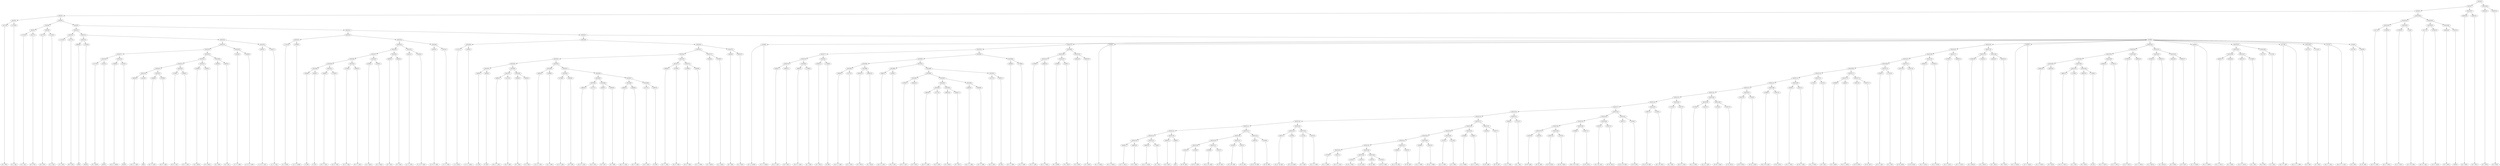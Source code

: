 digraph sample{
"L4127(0)"->"[D  E  F](0)"
"L-1310(0)"->"[F  G  A](0)"
"L5619(4)"->"L4127(0)"
"L5619(4)"->"L-1310(0)"
"L-1310(1)"->"[F  G  A](1)"
"L4127(1)"->"[D  E  F](1)"
"L5619(7)"->"L-1310(1)"
"L5619(7)"->"L4127(1)"
"L4127(2)"->"[D  E  F](2)"
"L-1310(2)"->"[F  G  A](2)"
"L5619(8)"->"L4127(2)"
"L5619(8)"->"L-1310(2)"
"L5619(6)"->"L5619(7)"
"L5619(6)"->"L5619(8)"
"L-1310(3)"->"[F  G  A](3)"
"L4127(3)"->"[D  E  F](3)"
"L5619(11)"->"L-1310(3)"
"L5619(11)"->"L4127(3)"
"L4806(0)"->"[D](0)"
"L3335(0)"->"[rest](0)"
"L5619(13)"->"L4806(0)"
"L5619(13)"->"L3335(0)"
"L1577(0)"->"[D  F  Ais](0)"
"L3335(1)"->"[rest](1)"
"L5619(18)"->"L1577(0)"
"L5619(18)"->"L3335(1)"
"L1866(0)"->"[D  E  G  Ais](0)"
"L3335(2)"->"[rest](2)"
"L5619(19)"->"L1866(0)"
"L5619(19)"->"L3335(2)"
"L5619(17)"->"L5619(18)"
"L5619(17)"->"L5619(19)"
"L4893(0)"->"[Cis  E  G  A](0)"
"L4416(0)"->"[A](0)"
"L5619(24)"->"L4893(0)"
"L5619(24)"->"L4416(0)"
"L4648(0)"->"[D  F  G  A](0)"
"L2789(0)"->"[D  E  F  A](0)"
"L5619(25)"->"L4648(0)"
"L5619(25)"->"L2789(0)"
"L5619(23)"->"L5619(24)"
"L5619(23)"->"L5619(25)"
"L2789(1)"->"[D  E  F  A](1)"
"L4648(1)"->"[D  F  G  A](1)"
"L5619(26)"->"L2789(1)"
"L5619(26)"->"L4648(1)"
"L5619(22)"->"L5619(23)"
"L5619(22)"->"L5619(26)"
"L2569(0)"->"[D  G  Ais](0)"
"L2569(1)"->"[D  G  Ais](1)"
"L5619(27)"->"L2569(0)"
"L5619(27)"->"L2569(1)"
"L5619(21)"->"L5619(22)"
"L5619(21)"->"L5619(27)"
"L4004(0)"->"[D  F  A](0)"
"L4004(1)"->"[D  F  A](1)"
"L5619(28)"->"L4004(0)"
"L5619(28)"->"L4004(1)"
"L5619(20)"->"L5619(21)"
"L5619(20)"->"L5619(28)"
"L5619(16)"->"L5619(17)"
"L5619(16)"->"L5619(20)"
"L3441(0)"->"[C  F  G  A](0)"
"L4294(0)"->"[C  D  E  F  A](0)"
"L5619(29)"->"L3441(0)"
"L5619(29)"->"L4294(0)"
"L5619(15)"->"L5619(16)"
"L5619(15)"->"L5619(29)"
"L4294(1)"->"[C  D  E  F  A](1)"
"L3441(1)"->"[C  F  G  A](1)"
"L5619(30)"->"L4294(1)"
"L5619(30)"->"L3441(1)"
"L5619(14)"->"L5619(15)"
"L5619(14)"->"L5619(30)"
"L5619(12)"->"L5619(13)"
"L5619(12)"->"L5619(14)"
"L5619(10)"->"L5619(11)"
"L5619(10)"->"L5619(12)"
"L-1421(0)"->"[C  E  Ais](0)"
"L1959(0)"->"[C  E  G  Ais](0)"
"L5619(33)"->"L-1421(0)"
"L5619(33)"->"L1959(0)"
"L4049(0)"->"[F  A](0)"
"L4049(1)"->"[F  A](1)"
"L5619(40)"->"L4049(0)"
"L5619(40)"->"L4049(1)"
"L4648(2)"->"[D  F  G  A](2)"
"L2789(2)"->"[D  E  F  A](2)"
"L5619(41)"->"L4648(2)"
"L5619(41)"->"L2789(2)"
"L5619(39)"->"L5619(40)"
"L5619(39)"->"L5619(41)"
"L2789(3)"->"[D  E  F  A](3)"
"L4648(3)"->"[D  F  G  A](3)"
"L5619(42)"->"L2789(3)"
"L5619(42)"->"L4648(3)"
"L5619(38)"->"L5619(39)"
"L5619(38)"->"L5619(42)"
"L2569(2)"->"[D  G  Ais](2)"
"L2569(3)"->"[D  G  Ais](3)"
"L5619(43)"->"L2569(2)"
"L5619(43)"->"L2569(3)"
"L5619(37)"->"L5619(38)"
"L5619(37)"->"L5619(43)"
"L4004(2)"->"[D  F  A](2)"
"L4004(3)"->"[D  F  A](3)"
"L5619(44)"->"L4004(2)"
"L5619(44)"->"L4004(3)"
"L5619(36)"->"L5619(37)"
"L5619(36)"->"L5619(44)"
"L3441(2)"->"[C  F  G  A](2)"
"L4294(2)"->"[C  D  E  F  A](2)"
"L5619(45)"->"L3441(2)"
"L5619(45)"->"L4294(2)"
"L5619(35)"->"L5619(36)"
"L5619(35)"->"L5619(45)"
"L4294(3)"->"[C  D  E  F  A](3)"
"L3441(3)"->"[C  F  G  A](3)"
"L5619(46)"->"L4294(3)"
"L5619(46)"->"L3441(3)"
"L5619(34)"->"L5619(35)"
"L5619(34)"->"L5619(46)"
"L5619(32)"->"L5619(33)"
"L5619(32)"->"L5619(34)"
"L-1421(1)"->"[C  E  Ais](1)"
"L1959(1)"->"[C  E  G  Ais](1)"
"L5619(49)"->"L-1421(1)"
"L5619(49)"->"L1959(1)"
"L4049(2)"->"[F  A](2)"
"L4049(3)"->"[F  A](3)"
"L5619(55)"->"L4049(2)"
"L5619(55)"->"L4049(3)"
"L4893(1)"->"[Cis  E  G  A](1)"
"L2137(0)"->"[Cis  E  A](0)"
"L5619(57)"->"L4893(1)"
"L5619(57)"->"L2137(0)"
"L4004(4)"->"[D  F  A](4)"
"L4004(5)"->"[D  F  A](5)"
"L5619(58)"->"L4004(4)"
"L5619(58)"->"L4004(5)"
"L5619(56)"->"L5619(57)"
"L5619(56)"->"L5619(58)"
"L5619(54)"->"L5619(55)"
"L5619(54)"->"L5619(56)"
"L4893(2)"->"[Cis  E  G  A](2)"
"L1499(0)"->"[Cis  G  A](0)"
"L5619(60)"->"L4893(2)"
"L5619(60)"->"L1499(0)"
"L2789(4)"->"[D  E  F  A](4)"
"L4004(6)"->"[D  F  A](6)"
"L5619(62)"->"L2789(4)"
"L5619(62)"->"L4004(6)"
"L4893(3)"->"[Cis  E  G  A](3)"
"L2137(1)"->"[Cis  E  A](1)"
"L5619(65)"->"L4893(3)"
"L5619(65)"->"L2137(1)"
"L4004(7)"->"[D  F  A](7)"
"L4004(8)"->"[D  F  A](8)"
"L5619(66)"->"L4004(7)"
"L5619(66)"->"L4004(8)"
"L5619(64)"->"L5619(65)"
"L5619(64)"->"L5619(66)"
"L4893(4)"->"[Cis  E  G  A](4)"
"L4648(4)"->"[D  F  G  A](4)"
"L5619(68)"->"L4893(4)"
"L5619(68)"->"L4648(4)"
"L2137(2)"->"[Cis  E  A](2)"
"L2887(0)"->"[E  A](0)"
"L5619(69)"->"L2137(2)"
"L5619(69)"->"L2887(0)"
"L5619(67)"->"L5619(68)"
"L5619(67)"->"L5619(69)"
"L5619(63)"->"L5619(64)"
"L5619(63)"->"L5619(67)"
"L5619(61)"->"L5619(62)"
"L5619(61)"->"L5619(63)"
"L5619(59)"->"L5619(60)"
"L5619(59)"->"L5619(61)"
"L5619(53)"->"L5619(54)"
"L5619(53)"->"L5619(59)"
"L4648(5)"->"[D  F  G  A](5)"
"L2789(5)"->"[D  E  F  A](5)"
"L5619(71)"->"L4648(5)"
"L5619(71)"->"L2789(5)"
"L2789(6)"->"[D  E  F  A](6)"
"L4648(6)"->"[D  F  G  A](6)"
"L5619(72)"->"L2789(6)"
"L5619(72)"->"L4648(6)"
"L5619(70)"->"L5619(71)"
"L5619(70)"->"L5619(72)"
"L5619(52)"->"L5619(53)"
"L5619(52)"->"L5619(70)"
"L2569(4)"->"[D  G  Ais](4)"
"L2569(5)"->"[D  G  Ais](5)"
"L5619(73)"->"L2569(4)"
"L5619(73)"->"L2569(5)"
"L5619(51)"->"L5619(52)"
"L5619(51)"->"L5619(73)"
"L4004(9)"->"[D  F  A](9)"
"L4004(10)"->"[D  F  A](10)"
"L5619(74)"->"L4004(9)"
"L5619(74)"->"L4004(10)"
"L5619(50)"->"L5619(51)"
"L5619(50)"->"L5619(74)"
"L5619(48)"->"L5619(49)"
"L5619(48)"->"L5619(50)"
"L2449(0)"->"[E  G  A  Ais](0)"
"L2449(0)"->"[E  F  G  Ais](0)"
"L4648(7)"->"[D  F  G  A](7)"
"L4004(11)"->"[D  F  A](11)"
"L5619(79)"->"L4648(7)"
"L5619(79)"->"L4004(11)"
"L4893(5)"->"[Cis  E  G  A](5)"
"L-1386(0)"->"[E  G  A](0)"
"L5619(80)"->"L4893(5)"
"L5619(80)"->"L-1386(0)"
"L5619(78)"->"L5619(79)"
"L5619(78)"->"L5619(80)"
"L4004(12)"->"[D  F  A](12)"
"L-1568(0)"->"[D  A](0)"
"L5619(81)"->"L4004(12)"
"L5619(81)"->"L-1568(0)"
"L5619(77)"->"L5619(78)"
"L5619(77)"->"L5619(81)"
"L4893(6)"->"[Cis  E  G  A](6)"
"L2137(3)"->"[Cis  E  A](3)"
"L5619(85)"->"L4893(6)"
"L5619(85)"->"L2137(3)"
"L4004(13)"->"[D  F  A](13)"
"L4004(14)"->"[D  F  A](14)"
"L5619(86)"->"L4004(13)"
"L5619(86)"->"L4004(14)"
"L5619(84)"->"L5619(85)"
"L5619(84)"->"L5619(86)"
"L4893(7)"->"[Cis  E  G  A](7)"
"L1499(1)"->"[Cis  G  A](1)"
"L5619(88)"->"L4893(7)"
"L5619(88)"->"L1499(1)"
"L2789(7)"->"[D  E  F  A](7)"
"L4004(15)"->"[D  F  A](15)"
"L5619(91)"->"L2789(7)"
"L5619(91)"->"L4004(15)"
"L4893(8)"->"[Cis  E  G  A](8)"
"L2137(4)"->"[Cis  E  A](4)"
"L5619(94)"->"L4893(8)"
"L5619(94)"->"L2137(4)"
"L4004(16)"->"[D  F  A](16)"
"L4004(17)"->"[D  F  A](17)"
"L5619(95)"->"L4004(16)"
"L5619(95)"->"L4004(17)"
"L5619(93)"->"L5619(94)"
"L5619(93)"->"L5619(95)"
"L4893(9)"->"[Cis  E  G  A](9)"
"L4648(8)"->"[D  F  G  A](8)"
"L5619(96)"->"L4893(9)"
"L5619(96)"->"L4648(8)"
"L5619(92)"->"L5619(93)"
"L5619(92)"->"L5619(96)"
"L5619(90)"->"L5619(91)"
"L5619(90)"->"L5619(92)"
"L2137(5)"->"[Cis  E  A](5)"
"L2887(1)"->"[E  A](1)"
"L5619(97)"->"L2137(5)"
"L5619(97)"->"L2887(1)"
"L5619(89)"->"L5619(90)"
"L5619(89)"->"L5619(97)"
"L5619(87)"->"L5619(88)"
"L5619(87)"->"L5619(89)"
"L5619(83)"->"L5619(84)"
"L5619(83)"->"L5619(87)"
"L4648(9)"->"[D  F  G  A](9)"
"L2789(8)"->"[D  E  F  A](8)"
"L5619(98)"->"L4648(9)"
"L5619(98)"->"L2789(8)"
"L5619(82)"->"L5619(83)"
"L5619(82)"->"L5619(98)"
"L5619(76)"->"L5619(77)"
"L5619(76)"->"L5619(82)"
"L2789(9)"->"[D  E  F  A](9)"
"L4648(10)"->"[D  F  G  A](10)"
"L5619(101)"->"L2789(9)"
"L5619(101)"->"L4648(10)"
"L2569(6)"->"[D  G  Ais](6)"
"L2569(7)"->"[D  G  Ais](7)"
"L5619(102)"->"L2569(6)"
"L5619(102)"->"L2569(7)"
"L5619(100)"->"L5619(101)"
"L5619(100)"->"L5619(102)"
"L4004(18)"->"[D  F  A](18)"
"L4004(19)"->"[D  F  A](19)"
"L5619(103)"->"L4004(18)"
"L5619(103)"->"L4004(19)"
"L5619(99)"->"L5619(100)"
"L5619(99)"->"L5619(103)"
"L5619(75)"->"L5619(76)"
"L5619(75)"->"L5619(99)"
"L2449(1)"->"[E  G  A  Ais](1)"
"L2449(1)"->"[E  F  G  Ais](1)"
"L4648(11)"->"[D  F  G  A](11)"
"L4004(20)"->"[D  F  A](20)"
"L5619(124)"->"L4648(11)"
"L5619(124)"->"L4004(20)"
"L4893(10)"->"[Cis  E  G  A](10)"
"L-1386(1)"->"[E  G  A](1)"
"L5619(125)"->"L4893(10)"
"L5619(125)"->"L-1386(1)"
"L5619(123)"->"L5619(124)"
"L5619(123)"->"L5619(125)"
"L4004(21)"->"[D  F  A](21)"
"L4806(1)"->"[D](1)"
"L5619(126)"->"L4004(21)"
"L5619(126)"->"L4806(1)"
"L5619(122)"->"L5619(123)"
"L5619(122)"->"L5619(126)"
"L2587(0)"->"[D  Fis  A](0)"
"L2793(0)"->"[D  Fis  A  B](0)"
"L5619(130)"->"L2587(0)"
"L5619(130)"->"L2793(0)"
"L2598(0)"->"[Cis  D  Fis  A](0)"
"L2587(1)"->"[D  Fis  A](1)"
"L5619(131)"->"L2598(0)"
"L5619(131)"->"L2587(1)"
"L5619(129)"->"L5619(130)"
"L5619(129)"->"L5619(131)"
"L4334(0)"->"[D  E  Fis  A](0)"
"L2587(2)"->"[D  Fis  A](2)"
"L5619(132)"->"L4334(0)"
"L5619(132)"->"L2587(2)"
"L5619(128)"->"L5619(129)"
"L5619(128)"->"L5619(132)"
"L3967(0)"->"[D  Fis  Gis  B](0)"
"L1039(0)"->"[D  Gis  B](0)"
"L5619(133)"->"L3967(0)"
"L5619(133)"->"L1039(0)"
"L5619(127)"->"L5619(128)"
"L5619(127)"->"L5619(133)"
"L5619(121)"->"L5619(122)"
"L5619(121)"->"L5619(127)"
"L3967(1)"->"[D  Fis  Gis  B](1)"
"L3106(0)"->"[D  E  Gis  B](0)"
"L5619(135)"->"L3967(1)"
"L5619(135)"->"L3106(0)"
"L-1315(0)"->"[D  G  A](0)"
"L4357(0)"->"[Cis  D  G  A](0)"
"L5619(136)"->"L-1315(0)"
"L5619(136)"->"L4357(0)"
"L5619(134)"->"L5619(135)"
"L5619(134)"->"L5619(136)"
"L5619(120)"->"L5619(121)"
"L5619(120)"->"L5619(134)"
"L3744(0)"->"[D  G  A  B](0)"
"L4357(1)"->"[Cis  D  G  A](1)"
"L5619(143)"->"L3744(0)"
"L5619(143)"->"L4357(1)"
"L2793(1)"->"[D  Fis  A  B](1)"
"L2587(3)"->"[D  Fis  A](3)"
"L5619(145)"->"L2793(1)"
"L5619(145)"->"L2587(3)"
"L2587(4)"->"[D  Fis  A](4)"
"L2793(2)"->"[D  Fis  A  B](2)"
"L5619(146)"->"L2587(4)"
"L5619(146)"->"L2793(2)"
"L5619(144)"->"L5619(145)"
"L5619(144)"->"L5619(146)"
"L5619(142)"->"L5619(143)"
"L5619(142)"->"L5619(144)"
"L2598(1)"->"[Cis  D  Fis  A](1)"
"L2587(5)"->"[D  Fis  A](5)"
"L5619(147)"->"L2598(1)"
"L5619(147)"->"L2587(5)"
"L5619(141)"->"L5619(142)"
"L5619(141)"->"L5619(147)"
"L3938(0)"->"[D  E  G  B](0)"
"L4431(0)"->"[D  Fis  G  B](0)"
"L5619(148)"->"L3938(0)"
"L5619(148)"->"L4431(0)"
"L5619(140)"->"L5619(141)"
"L5619(140)"->"L5619(148)"
"L3744(1)"->"[D  G  A  B](1)"
"L3116(0)"->"[D  G  B](0)"
"L5619(149)"->"L3744(1)"
"L5619(149)"->"L3116(0)"
"L5619(139)"->"L5619(140)"
"L5619(139)"->"L5619(149)"
"L2569(8)"->"[D  G  Ais](8)"
"L1866(1)"->"[D  E  G  Ais](1)"
"L5619(150)"->"L2569(8)"
"L5619(150)"->"L1866(1)"
"L5619(138)"->"L5619(139)"
"L5619(138)"->"L5619(150)"
"L2587(6)"->"[D  Fis  A](6)"
"L2587(7)"->"[D  Fis  A](7)"
"L5619(151)"->"L2587(6)"
"L5619(151)"->"L2587(7)"
"L5619(137)"->"L5619(138)"
"L5619(137)"->"L5619(151)"
"L5619(119)"->"L5619(120)"
"L5619(119)"->"L5619(137)"
"L3040(0)"->"[D  E  G  A](0)"
"L-1315(1)"->"[D  G  A](1)"
"L5619(152)"->"L3040(0)"
"L5619(152)"->"L-1315(1)"
"L5619(118)"->"L5619(119)"
"L5619(118)"->"L5619(152)"
"L2587(8)"->"[D  Fis  A](8)"
"L2587(9)"->"[D  Fis  A](9)"
"L5619(157)"->"L2587(8)"
"L5619(157)"->"L2587(9)"
"L2587(10)"->"[D  Fis  A](10)"
"L2793(3)"->"[D  Fis  A  B](3)"
"L5619(158)"->"L2587(10)"
"L5619(158)"->"L2793(3)"
"L5619(156)"->"L5619(157)"
"L5619(156)"->"L5619(158)"
"L2598(2)"->"[Cis  D  Fis  A](2)"
"L2587(11)"->"[D  Fis  A](11)"
"L5619(159)"->"L2598(2)"
"L5619(159)"->"L2587(11)"
"L5619(155)"->"L5619(156)"
"L5619(155)"->"L5619(159)"
"L4334(1)"->"[D  E  Fis  A](1)"
"L2587(12)"->"[D  Fis  A](12)"
"L5619(160)"->"L4334(1)"
"L5619(160)"->"L2587(12)"
"L5619(154)"->"L5619(155)"
"L5619(154)"->"L5619(160)"
"L3967(2)"->"[D  Fis  Gis  B](2)"
"L1039(1)"->"[D  Gis  B](1)"
"L5619(161)"->"L3967(2)"
"L5619(161)"->"L1039(1)"
"L5619(153)"->"L5619(154)"
"L5619(153)"->"L5619(161)"
"L5619(117)"->"L5619(118)"
"L5619(117)"->"L5619(153)"
"L3967(3)"->"[D  Fis  Gis  B](3)"
"L3106(1)"->"[D  E  Gis  B](1)"
"L5619(162)"->"L3967(3)"
"L5619(162)"->"L3106(1)"
"L5619(116)"->"L5619(117)"
"L5619(116)"->"L5619(162)"
"L-1315(2)"->"[D  G  A](2)"
"L4357(2)"->"[Cis  D  G  A](2)"
"L5619(163)"->"L-1315(2)"
"L5619(163)"->"L4357(2)"
"L5619(115)"->"L5619(116)"
"L5619(115)"->"L5619(163)"
"L3744(2)"->"[D  G  A  B](2)"
"L4357(3)"->"[Cis  D  G  A](3)"
"L5619(165)"->"L3744(2)"
"L5619(165)"->"L4357(3)"
"L2793(4)"->"[D  Fis  A  B](4)"
"L2587(13)"->"[D  Fis  A](13)"
"L5619(166)"->"L2793(4)"
"L5619(166)"->"L2587(13)"
"L5619(164)"->"L5619(165)"
"L5619(164)"->"L5619(166)"
"L5619(114)"->"L5619(115)"
"L5619(114)"->"L5619(164)"
"L2587(14)"->"[D  Fis  A](14)"
"L2793(5)"->"[D  Fis  A  B](5)"
"L5619(167)"->"L2587(14)"
"L5619(167)"->"L2793(5)"
"L5619(113)"->"L5619(114)"
"L5619(113)"->"L5619(167)"
"L2598(3)"->"[Cis  D  Fis  A](3)"
"L2587(15)"->"[D  Fis  A](15)"
"L5619(168)"->"L2598(3)"
"L5619(168)"->"L2587(15)"
"L5619(112)"->"L5619(113)"
"L5619(112)"->"L5619(168)"
"L3938(1)"->"[D  E  G  B](1)"
"L4431(1)"->"[D  Fis  G  B](1)"
"L5619(169)"->"L3938(1)"
"L5619(169)"->"L4431(1)"
"L5619(111)"->"L5619(112)"
"L5619(111)"->"L5619(169)"
"L3744(3)"->"[D  G  A  B](3)"
"L3116(1)"->"[D  G  B](1)"
"L5619(170)"->"L3744(3)"
"L5619(170)"->"L3116(1)"
"L5619(110)"->"L5619(111)"
"L5619(110)"->"L5619(170)"
"L2569(9)"->"[D  G  Ais](9)"
"L1866(2)"->"[D  E  G  Ais](2)"
"L5619(172)"->"L2569(9)"
"L5619(172)"->"L1866(2)"
"L2587(16)"->"[D  Fis  A](16)"
"L2587(17)"->"[D  Fis  A](17)"
"L5619(173)"->"L2587(16)"
"L5619(173)"->"L2587(17)"
"L5619(171)"->"L5619(172)"
"L5619(171)"->"L5619(173)"
"L5619(109)"->"L5619(110)"
"L5619(109)"->"L5619(171)"
"L3040(1)"->"[D  E  G  A](1)"
"L-1315(3)"->"[D  G  A](3)"
"L5619(174)"->"L3040(1)"
"L5619(174)"->"L-1315(3)"
"L5619(108)"->"L5619(109)"
"L5619(108)"->"L5619(174)"
"L2587(18)"->"[D  Fis  A](18)"
"L2587(19)"->"[D  Fis  A](19)"
"L5619(175)"->"L2587(18)"
"L5619(175)"->"L2587(19)"
"L5619(107)"->"L5619(108)"
"L5619(107)"->"L5619(175)"
"L4648(12)"->"[D  F  G  A](12)"
"L2789(10)"->"[D  E  F  A](10)"
"L5619(176)"->"L4648(12)"
"L5619(176)"->"L2789(10)"
"L5619(106)"->"L5619(107)"
"L5619(106)"->"L5619(176)"
"L2789(11)"->"[D  E  F  A](11)"
"L4648(13)"->"[D  F  G  A](13)"
"L5619(177)"->"L2789(11)"
"L5619(177)"->"L4648(13)"
"L5619(105)"->"L5619(106)"
"L5619(105)"->"L5619(177)"
"L2569(10)"->"[D  G  Ais](10)"
"L2569(11)"->"[D  G  Ais](11)"
"L5619(179)"->"L2569(10)"
"L5619(179)"->"L2569(11)"
"L4004(22)"->"[D  F  A](22)"
"L4004(23)"->"[D  F  A](23)"
"L5619(180)"->"L4004(22)"
"L5619(180)"->"L4004(23)"
"L5619(178)"->"L5619(179)"
"L5619(178)"->"L5619(180)"
"L5619(104)"->"L5619(105)"
"L5619(104)"->"L5619(178)"
"L2449(2)"->"[E  G  A  Ais](2)"
"L2449(2)"->"[E  F  G  Ais](2)"
"L4648(14)"->"[D  F  G  A](14)"
"L4004(24)"->"[D  F  A](24)"
"L5619(185)"->"L4648(14)"
"L5619(185)"->"L4004(24)"
"L4893(11)"->"[Cis  E  G  A](11)"
"L-1386(2)"->"[E  G  A](2)"
"L5619(187)"->"L4893(11)"
"L5619(187)"->"L-1386(2)"
"L4004(25)"->"[D  F  A](25)"
"L-1568(1)"->"[D  A](1)"
"L5619(188)"->"L4004(25)"
"L5619(188)"->"L-1568(1)"
"L5619(186)"->"L5619(187)"
"L5619(186)"->"L5619(188)"
"L5619(184)"->"L5619(185)"
"L5619(184)"->"L5619(186)"
"L4648(15)"->"[D  F  G  A](15)"
"L2789(12)"->"[D  E  F  A](12)"
"L5619(189)"->"L4648(15)"
"L5619(189)"->"L2789(12)"
"L5619(183)"->"L5619(184)"
"L5619(183)"->"L5619(189)"
"L2789(13)"->"[D  E  F  A](13)"
"L4648(16)"->"[D  F  G  A](16)"
"L5619(190)"->"L2789(13)"
"L5619(190)"->"L4648(16)"
"L5619(182)"->"L5619(183)"
"L5619(182)"->"L5619(190)"
"L2569(12)"->"[D  G  Ais](12)"
"L2569(13)"->"[D  G  Ais](13)"
"L5619(192)"->"L2569(12)"
"L5619(192)"->"L2569(13)"
"L4004(26)"->"[D  F  A](26)"
"L4004(27)"->"[D  F  A](27)"
"L5619(193)"->"L4004(26)"
"L5619(193)"->"L4004(27)"
"L5619(191)"->"L5619(192)"
"L5619(191)"->"L5619(193)"
"L5619(181)"->"L5619(182)"
"L5619(181)"->"L5619(191)"
"L2449(3)"->"[E  G  A  Ais](3)"
"L2449(3)"->"[E  F  G  Ais](3)"
"L4648(17)"->"[D  F  G  A](17)"
"L4004(28)"->"[D  F  A](28)"
"L5619(196)"->"L4648(17)"
"L5619(196)"->"L4004(28)"
"L4893(12)"->"[Cis  E  G  A](12)"
"L-1386(3)"->"[E  G  A](3)"
"L5619(197)"->"L4893(12)"
"L5619(197)"->"L-1386(3)"
"L5619(195)"->"L5619(196)"
"L5619(195)"->"L5619(197)"
"L4127(4)"->"[D  E  F](4)"
"L-1310(4)"->"[F  G  A](4)"
"L5619(198)"->"L4127(4)"
"L5619(198)"->"L-1310(4)"
"L5619(194)"->"L5619(195)"
"L5619(194)"->"L5619(198)"
"L3174(0)"->"[Cis  F  G  A](0)"
"L3174(0)"->"[Cis  E  F  G  A](0)"
"L4127(5)"->"[D  E  F](5)"
"L-1310(5)"->"[F  G  A](5)"
"L5619(199)"->"L4127(5)"
"L5619(199)"->"L-1310(5)"
"L3174(1)"->"[Cis  F  G  A](1)"
"L3174(1)"->"[Cis  E  F  G  A](1)"
"L4127(6)"->"[D  E  F](6)"
"L3029(0)"->"[F  Gis  A](0)"
"L5265(0)"->"L4127(6)"
"L5265(0)"->"L3029(0)"
"L5599(0)"->"L2449(0)"
"L5599(0)"->"L5619(75)"
"L5599(0)"->"L2449(1)"
"L5599(0)"->"L5619(104)"
"L5599(0)"->"L2449(2)"
"L5599(0)"->"L5619(181)"
"L5599(0)"->"L2449(3)"
"L5599(0)"->"L5619(194)"
"L5599(0)"->"L3174(0)"
"L5599(0)"->"L5619(199)"
"L5599(0)"->"L3174(1)"
"L5599(0)"->"L5265(0)"
"L5619(47)"->"L5619(48)"
"L5619(47)"->"L5599(0)"
"L5619(31)"->"L5619(32)"
"L5619(31)"->"L5619(47)"
"L5619(9)"->"L5619(10)"
"L5619(9)"->"L5619(31)"
"L5619(5)"->"L5619(6)"
"L5619(5)"->"L5619(9)"
"L5619(3)"->"L5619(4)"
"L5619(3)"->"L5619(5)"
"L4117(0)"->"[Cis  D  F  A](0)"
"L2789(14)"->"[D  E  F  A](14)"
"L5619(202)"->"L4117(0)"
"L5619(202)"->"L2789(14)"
"L2789(15)"->"[D  E  F  A](15)"
"L14(0)"->"[D  F  Gis  A](0)"
"L5619(203)"->"L2789(15)"
"L5619(203)"->"L14(0)"
"L5619(201)"->"L5619(202)"
"L5619(201)"->"L5619(203)"
"L4117(1)"->"[Cis  D  F  A](1)"
"L2789(16)"->"[D  E  F  A](16)"
"L5619(205)"->"L4117(1)"
"L5619(205)"->"L2789(16)"
"L4004(29)"->"[D  F  A](29)"
"L3335(3)"->"[rest](3)"
"L5619(206)"->"L4004(29)"
"L5619(206)"->"L3335(3)"
"L5619(204)"->"L5619(205)"
"L5619(204)"->"L5619(206)"
"L5619(200)"->"L5619(201)"
"L5619(200)"->"L5619(204)"
"L5619(2)"->"L5619(3)"
"L5619(2)"->"L5619(200)"
"L4004(30)"->"[D  F  A](30)"
"L4004(31)"->"[D  F  A](31)"
"L5619(207)"->"L4004(30)"
"L5619(207)"->"L4004(31)"
"L5619(1)"->"L5619(2)"
"L5619(1)"->"L5619(207)"
"L4004(32)"->"[D  F  A](32)"
"L4004(33)"->"[D  F  A](33)"
"L5619(208)"->"L4004(32)"
"L5619(208)"->"L4004(33)"
"L5619(0)"->"L5619(1)"
"L5619(0)"->"L5619(208)"
{rank = min; "L5619(0)"}
{rank = same; "L5619(1)"; "L5619(208)";}
{rank = same; "L5619(2)"; "L5619(207)"; "L4004(32)"; "L4004(33)";}
{rank = same; "L5619(3)"; "L5619(200)"; "L4004(30)"; "L4004(31)";}
{rank = same; "L5619(4)"; "L5619(5)"; "L5619(201)"; "L5619(204)";}
{rank = same; "L4127(0)"; "L-1310(0)"; "L5619(6)"; "L5619(9)"; "L5619(202)"; "L5619(203)"; "L5619(205)"; "L5619(206)";}
{rank = same; "L5619(7)"; "L5619(8)"; "L5619(10)"; "L5619(31)"; "L4117(0)"; "L2789(14)"; "L2789(15)"; "L14(0)"; "L4117(1)"; "L2789(16)"; "L4004(29)"; "L3335(3)";}
{rank = same; "L-1310(1)"; "L4127(1)"; "L4127(2)"; "L-1310(2)"; "L5619(11)"; "L5619(12)"; "L5619(32)"; "L5619(47)";}
{rank = same; "L-1310(3)"; "L4127(3)"; "L5619(13)"; "L5619(14)"; "L5619(33)"; "L5619(34)"; "L5619(48)"; "L5599(0)";}
{rank = same; "L4806(0)"; "L3335(0)"; "L5619(15)"; "L5619(30)"; "L-1421(0)"; "L1959(0)"; "L5619(35)"; "L5619(46)"; "L5619(49)"; "L5619(50)"; "L2449(0)"; "L5619(75)"; "L2449(1)"; "L5619(104)"; "L2449(2)"; "L5619(181)"; "L2449(3)"; "L5619(194)"; "L3174(0)"; "L5619(199)"; "L3174(1)"; "L5265(0)";}
{rank = same; "L5619(16)"; "L5619(29)"; "L4294(1)"; "L3441(1)"; "L5619(36)"; "L5619(45)"; "L4294(3)"; "L3441(3)"; "L-1421(1)"; "L1959(1)"; "L5619(51)"; "L5619(74)"; "L5619(76)"; "L5619(99)"; "L5619(105)"; "L5619(178)"; "L5619(182)"; "L5619(191)"; "L5619(195)"; "L5619(198)"; "L4127(5)"; "L-1310(5)"; "L4127(6)"; "L3029(0)";}
{rank = same; "L5619(17)"; "L5619(20)"; "L3441(0)"; "L4294(0)"; "L5619(37)"; "L5619(44)"; "L3441(2)"; "L4294(2)"; "L5619(52)"; "L5619(73)"; "L4004(9)"; "L4004(10)"; "L5619(77)"; "L5619(82)"; "L5619(100)"; "L5619(103)"; "L5619(106)"; "L5619(177)"; "L5619(179)"; "L5619(180)"; "L5619(183)"; "L5619(190)"; "L5619(192)"; "L5619(193)"; "L5619(196)"; "L5619(197)"; "L4127(4)"; "L-1310(4)";}
{rank = same; "L5619(18)"; "L5619(19)"; "L5619(21)"; "L5619(28)"; "L5619(38)"; "L5619(43)"; "L4004(2)"; "L4004(3)"; "L5619(53)"; "L5619(70)"; "L2569(4)"; "L2569(5)"; "L5619(78)"; "L5619(81)"; "L5619(83)"; "L5619(98)"; "L5619(101)"; "L5619(102)"; "L4004(18)"; "L4004(19)"; "L5619(107)"; "L5619(176)"; "L2789(11)"; "L4648(13)"; "L2569(10)"; "L2569(11)"; "L4004(22)"; "L4004(23)"; "L5619(184)"; "L5619(189)"; "L2789(13)"; "L4648(16)"; "L2569(12)"; "L2569(13)"; "L4004(26)"; "L4004(27)"; "L4648(17)"; "L4004(28)"; "L4893(12)"; "L-1386(3)";}
{rank = same; "L1577(0)"; "L3335(1)"; "L1866(0)"; "L3335(2)"; "L5619(22)"; "L5619(27)"; "L4004(0)"; "L4004(1)"; "L5619(39)"; "L5619(42)"; "L2569(2)"; "L2569(3)"; "L5619(54)"; "L5619(59)"; "L5619(71)"; "L5619(72)"; "L5619(79)"; "L5619(80)"; "L4004(12)"; "L-1568(0)"; "L5619(84)"; "L5619(87)"; "L4648(9)"; "L2789(8)"; "L2789(9)"; "L4648(10)"; "L2569(6)"; "L2569(7)"; "L5619(108)"; "L5619(175)"; "L4648(12)"; "L2789(10)"; "L5619(185)"; "L5619(186)"; "L4648(15)"; "L2789(12)";}
{rank = same; "L5619(23)"; "L5619(26)"; "L2569(0)"; "L2569(1)"; "L5619(40)"; "L5619(41)"; "L2789(3)"; "L4648(3)"; "L5619(55)"; "L5619(56)"; "L5619(60)"; "L5619(61)"; "L4648(5)"; "L2789(5)"; "L2789(6)"; "L4648(6)"; "L4648(7)"; "L4004(11)"; "L4893(5)"; "L-1386(0)"; "L5619(85)"; "L5619(86)"; "L5619(88)"; "L5619(89)"; "L5619(109)"; "L5619(174)"; "L2587(18)"; "L2587(19)"; "L4648(14)"; "L4004(24)"; "L5619(187)"; "L5619(188)";}
{rank = same; "L5619(24)"; "L5619(25)"; "L2789(1)"; "L4648(1)"; "L4049(0)"; "L4049(1)"; "L4648(2)"; "L2789(2)"; "L4049(2)"; "L4049(3)"; "L5619(57)"; "L5619(58)"; "L4893(2)"; "L1499(0)"; "L5619(62)"; "L5619(63)"; "L4893(6)"; "L2137(3)"; "L4004(13)"; "L4004(14)"; "L4893(7)"; "L1499(1)"; "L5619(90)"; "L5619(97)"; "L5619(110)"; "L5619(171)"; "L3040(1)"; "L-1315(3)"; "L4893(11)"; "L-1386(2)"; "L4004(25)"; "L-1568(1)";}
{rank = same; "L4893(0)"; "L4416(0)"; "L4648(0)"; "L2789(0)"; "L4893(1)"; "L2137(0)"; "L4004(4)"; "L4004(5)"; "L2789(4)"; "L4004(6)"; "L5619(64)"; "L5619(67)"; "L5619(91)"; "L5619(92)"; "L2137(5)"; "L2887(1)"; "L5619(111)"; "L5619(170)"; "L5619(172)"; "L5619(173)";}
{rank = same; "L5619(65)"; "L5619(66)"; "L5619(68)"; "L5619(69)"; "L2789(7)"; "L4004(15)"; "L5619(93)"; "L5619(96)"; "L5619(112)"; "L5619(169)"; "L3744(3)"; "L3116(1)"; "L2569(9)"; "L1866(2)"; "L2587(16)"; "L2587(17)";}
{rank = same; "L4893(3)"; "L2137(1)"; "L4004(7)"; "L4004(8)"; "L4893(4)"; "L4648(4)"; "L2137(2)"; "L2887(0)"; "L5619(94)"; "L5619(95)"; "L4893(9)"; "L4648(8)"; "L5619(113)"; "L5619(168)"; "L3938(1)"; "L4431(1)";}
{rank = same; "L4893(8)"; "L2137(4)"; "L4004(16)"; "L4004(17)"; "L5619(114)"; "L5619(167)"; "L2598(3)"; "L2587(15)";}
{rank = same; "L5619(115)"; "L5619(164)"; "L2587(14)"; "L2793(5)";}
{rank = same; "L5619(116)"; "L5619(163)"; "L5619(165)"; "L5619(166)";}
{rank = same; "L5619(117)"; "L5619(162)"; "L-1315(2)"; "L4357(2)"; "L3744(2)"; "L4357(3)"; "L2793(4)"; "L2587(13)";}
{rank = same; "L5619(118)"; "L5619(153)"; "L3967(3)"; "L3106(1)";}
{rank = same; "L5619(119)"; "L5619(152)"; "L5619(154)"; "L5619(161)";}
{rank = same; "L5619(120)"; "L5619(137)"; "L3040(0)"; "L-1315(1)"; "L5619(155)"; "L5619(160)"; "L3967(2)"; "L1039(1)";}
{rank = same; "L5619(121)"; "L5619(134)"; "L5619(138)"; "L5619(151)"; "L5619(156)"; "L5619(159)"; "L4334(1)"; "L2587(12)";}
{rank = same; "L5619(122)"; "L5619(127)"; "L5619(135)"; "L5619(136)"; "L5619(139)"; "L5619(150)"; "L2587(6)"; "L2587(7)"; "L5619(157)"; "L5619(158)"; "L2598(2)"; "L2587(11)";}
{rank = same; "L5619(123)"; "L5619(126)"; "L5619(128)"; "L5619(133)"; "L3967(1)"; "L3106(0)"; "L-1315(0)"; "L4357(0)"; "L5619(140)"; "L5619(149)"; "L2569(8)"; "L1866(1)"; "L2587(8)"; "L2587(9)"; "L2587(10)"; "L2793(3)";}
{rank = same; "L5619(124)"; "L5619(125)"; "L4004(21)"; "L4806(1)"; "L5619(129)"; "L5619(132)"; "L3967(0)"; "L1039(0)"; "L5619(141)"; "L5619(148)"; "L3744(1)"; "L3116(0)";}
{rank = same; "L4648(11)"; "L4004(20)"; "L4893(10)"; "L-1386(1)"; "L5619(130)"; "L5619(131)"; "L4334(0)"; "L2587(2)"; "L5619(142)"; "L5619(147)"; "L3938(0)"; "L4431(0)";}
{rank = same; "L2587(0)"; "L2793(0)"; "L2598(0)"; "L2587(1)"; "L5619(143)"; "L5619(144)"; "L2598(1)"; "L2587(5)";}
{rank = same; "L3744(0)"; "L4357(1)"; "L5619(145)"; "L5619(146)";}
{rank = same; "L2793(1)"; "L2587(3)"; "L2587(4)"; "L2793(2)";}
{rank = max; "[A](0)"; "[C  D  E  F  A](0)"; "[C  D  E  F  A](1)"; "[C  D  E  F  A](2)"; "[C  D  E  F  A](3)"; "[C  E  Ais](0)"; "[C  E  Ais](1)"; "[C  E  G  Ais](0)"; "[C  E  G  Ais](1)"; "[C  F  G  A](0)"; "[C  F  G  A](1)"; "[C  F  G  A](2)"; "[C  F  G  A](3)"; "[Cis  D  F  A](0)"; "[Cis  D  F  A](1)"; "[Cis  D  Fis  A](0)"; "[Cis  D  Fis  A](1)"; "[Cis  D  Fis  A](2)"; "[Cis  D  Fis  A](3)"; "[Cis  D  G  A](0)"; "[Cis  D  G  A](1)"; "[Cis  D  G  A](2)"; "[Cis  D  G  A](3)"; "[Cis  E  A](0)"; "[Cis  E  A](1)"; "[Cis  E  A](2)"; "[Cis  E  A](3)"; "[Cis  E  A](4)"; "[Cis  E  A](5)"; "[Cis  E  F  G  A](0)"; "[Cis  E  F  G  A](1)"; "[Cis  E  G  A](0)"; "[Cis  E  G  A](1)"; "[Cis  E  G  A](10)"; "[Cis  E  G  A](11)"; "[Cis  E  G  A](12)"; "[Cis  E  G  A](2)"; "[Cis  E  G  A](3)"; "[Cis  E  G  A](4)"; "[Cis  E  G  A](5)"; "[Cis  E  G  A](6)"; "[Cis  E  G  A](7)"; "[Cis  E  G  A](8)"; "[Cis  E  G  A](9)"; "[Cis  F  G  A](0)"; "[Cis  F  G  A](1)"; "[Cis  G  A](0)"; "[Cis  G  A](1)"; "[D  A](0)"; "[D  A](1)"; "[D  E  F  A](0)"; "[D  E  F  A](1)"; "[D  E  F  A](10)"; "[D  E  F  A](11)"; "[D  E  F  A](12)"; "[D  E  F  A](13)"; "[D  E  F  A](14)"; "[D  E  F  A](15)"; "[D  E  F  A](16)"; "[D  E  F  A](2)"; "[D  E  F  A](3)"; "[D  E  F  A](4)"; "[D  E  F  A](5)"; "[D  E  F  A](6)"; "[D  E  F  A](7)"; "[D  E  F  A](8)"; "[D  E  F  A](9)"; "[D  E  F](0)"; "[D  E  F](1)"; "[D  E  F](2)"; "[D  E  F](3)"; "[D  E  F](4)"; "[D  E  F](5)"; "[D  E  F](6)"; "[D  E  Fis  A](0)"; "[D  E  Fis  A](1)"; "[D  E  G  A](0)"; "[D  E  G  A](1)"; "[D  E  G  Ais](0)"; "[D  E  G  Ais](1)"; "[D  E  G  Ais](2)"; "[D  E  G  B](0)"; "[D  E  G  B](1)"; "[D  E  Gis  B](0)"; "[D  E  Gis  B](1)"; "[D  F  A](0)"; "[D  F  A](1)"; "[D  F  A](10)"; "[D  F  A](11)"; "[D  F  A](12)"; "[D  F  A](13)"; "[D  F  A](14)"; "[D  F  A](15)"; "[D  F  A](16)"; "[D  F  A](17)"; "[D  F  A](18)"; "[D  F  A](19)"; "[D  F  A](2)"; "[D  F  A](20)"; "[D  F  A](21)"; "[D  F  A](22)"; "[D  F  A](23)"; "[D  F  A](24)"; "[D  F  A](25)"; "[D  F  A](26)"; "[D  F  A](27)"; "[D  F  A](28)"; "[D  F  A](29)"; "[D  F  A](3)"; "[D  F  A](30)"; "[D  F  A](31)"; "[D  F  A](32)"; "[D  F  A](33)"; "[D  F  A](4)"; "[D  F  A](5)"; "[D  F  A](6)"; "[D  F  A](7)"; "[D  F  A](8)"; "[D  F  A](9)"; "[D  F  Ais](0)"; "[D  F  G  A](0)"; "[D  F  G  A](1)"; "[D  F  G  A](10)"; "[D  F  G  A](11)"; "[D  F  G  A](12)"; "[D  F  G  A](13)"; "[D  F  G  A](14)"; "[D  F  G  A](15)"; "[D  F  G  A](16)"; "[D  F  G  A](17)"; "[D  F  G  A](2)"; "[D  F  G  A](3)"; "[D  F  G  A](4)"; "[D  F  G  A](5)"; "[D  F  G  A](6)"; "[D  F  G  A](7)"; "[D  F  G  A](8)"; "[D  F  G  A](9)"; "[D  F  Gis  A](0)"; "[D  Fis  A  B](0)"; "[D  Fis  A  B](1)"; "[D  Fis  A  B](2)"; "[D  Fis  A  B](3)"; "[D  Fis  A  B](4)"; "[D  Fis  A  B](5)"; "[D  Fis  A](0)"; "[D  Fis  A](1)"; "[D  Fis  A](10)"; "[D  Fis  A](11)"; "[D  Fis  A](12)"; "[D  Fis  A](13)"; "[D  Fis  A](14)"; "[D  Fis  A](15)"; "[D  Fis  A](16)"; "[D  Fis  A](17)"; "[D  Fis  A](18)"; "[D  Fis  A](19)"; "[D  Fis  A](2)"; "[D  Fis  A](3)"; "[D  Fis  A](4)"; "[D  Fis  A](5)"; "[D  Fis  A](6)"; "[D  Fis  A](7)"; "[D  Fis  A](8)"; "[D  Fis  A](9)"; "[D  Fis  G  B](0)"; "[D  Fis  G  B](1)"; "[D  Fis  Gis  B](0)"; "[D  Fis  Gis  B](1)"; "[D  Fis  Gis  B](2)"; "[D  Fis  Gis  B](3)"; "[D  G  A  B](0)"; "[D  G  A  B](1)"; "[D  G  A  B](2)"; "[D  G  A  B](3)"; "[D  G  A](0)"; "[D  G  A](1)"; "[D  G  A](2)"; "[D  G  A](3)"; "[D  G  Ais](0)"; "[D  G  Ais](1)"; "[D  G  Ais](10)"; "[D  G  Ais](11)"; "[D  G  Ais](12)"; "[D  G  Ais](13)"; "[D  G  Ais](2)"; "[D  G  Ais](3)"; "[D  G  Ais](4)"; "[D  G  Ais](5)"; "[D  G  Ais](6)"; "[D  G  Ais](7)"; "[D  G  Ais](8)"; "[D  G  Ais](9)"; "[D  G  B](0)"; "[D  G  B](1)"; "[D  Gis  B](0)"; "[D  Gis  B](1)"; "[D](0)"; "[D](1)"; "[E  A](0)"; "[E  A](1)"; "[E  F  G  Ais](0)"; "[E  F  G  Ais](1)"; "[E  F  G  Ais](2)"; "[E  F  G  Ais](3)"; "[E  G  A  Ais](0)"; "[E  G  A  Ais](1)"; "[E  G  A  Ais](2)"; "[E  G  A  Ais](3)"; "[E  G  A](0)"; "[E  G  A](1)"; "[E  G  A](2)"; "[E  G  A](3)"; "[F  A](0)"; "[F  A](1)"; "[F  A](2)"; "[F  A](3)"; "[F  G  A](0)"; "[F  G  A](1)"; "[F  G  A](2)"; "[F  G  A](3)"; "[F  G  A](4)"; "[F  G  A](5)"; "[F  Gis  A](0)"; "[rest](0)"; "[rest](1)"; "[rest](2)"; "[rest](3)";}
}